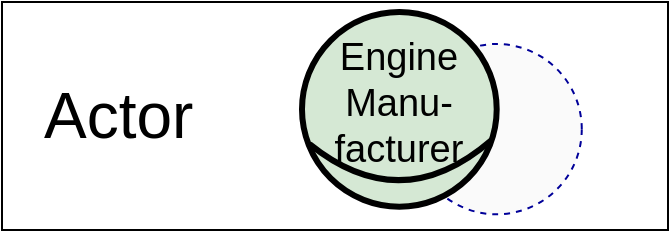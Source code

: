 <mxfile version="14.1.8" type="device" pages="16"><diagram name="iRL-manu-ent-1-actor" id="lrQCM1Hvvk60PSm_WDTy"><mxGraphModel dx="4487" dy="5063" grid="1" gridSize="10" guides="1" tooltips="1" connect="1" arrows="1" fold="1" page="1" pageScale="1" pageWidth="850" pageHeight="1100" math="0" shadow="0"><root><mxCell id="0"/><mxCell id="1" parent="0"/><mxCell id="QxPnQc8yDIyexGX58w-r-1" value="&lt;font style=&quot;font-size: 32px;&quot;&gt;Actor&lt;/font&gt;" style="rounded=0;whiteSpace=wrap;html=1;align=left;fontSize=12;spacingLeft=19;" parent="1" vertex="1"><mxGeometry x="-3186" y="-4220" width="333" height="114" as="geometry"/></mxCell><mxCell id="QxPnQc8yDIyexGX58w-r-2" value="" style="ellipse;whiteSpace=wrap;html=1;aspect=fixed;strokeColor=#000099;fontSize=15;fillColor=#FAFAFA;dashed=1;" parent="1" vertex="1"><mxGeometry x="-2981.27" y="-4199" width="85.16" height="85.16" as="geometry"/></mxCell><mxCell id="QxPnQc8yDIyexGX58w-r-3" value="" style="group;fontSize=8;" parent="1" vertex="1" connectable="0"><mxGeometry x="-3036" y="-4215" width="101" height="103" as="geometry"/></mxCell><mxCell id="QxPnQc8yDIyexGX58w-r-4" value="Engine Manu-facturer" style="ellipse;whiteSpace=wrap;html=1;aspect=fixed;strokeColor=#000000;fontSize=19;rounded=1;strokeWidth=3;fillColor=#d5e8d4;arcSize=50;spacingTop=-5;" parent="QxPnQc8yDIyexGX58w-r-3" vertex="1"><mxGeometry width="97.351" height="97.351" as="geometry"/></mxCell><mxCell id="QxPnQc8yDIyexGX58w-r-5" value="" style="curved=1;endArrow=none;html=1;rounded=0;fontSize=15;edgeStyle=orthogonalEdgeStyle;exitX=0.039;exitY=0.679;exitDx=0;exitDy=0;entryX=0.971;entryY=0.66;entryDx=0;entryDy=0;endFill=0;strokeWidth=3;entryPerimeter=0;exitPerimeter=0;" parent="QxPnQc8yDIyexGX58w-r-3" source="QxPnQc8yDIyexGX58w-r-4" target="QxPnQc8yDIyexGX58w-r-4" edge="1"><mxGeometry width="50" height="50" relative="1" as="geometry"><mxPoint x="188.655" y="86.84" as="sourcePoint"/><mxPoint x="225.177" y="49.792" as="targetPoint"/><Array as="points"><mxPoint x="49.561" y="103"/></Array></mxGeometry></mxCell></root></mxGraphModel></diagram><diagram id="jRgEcZpF6pAmbIoYRc1D" name="iRL-manu-ent-2-actor"><mxGraphModel dx="4487" dy="5063" grid="1" gridSize="10" guides="1" tooltips="1" connect="1" arrows="1" fold="1" page="1" pageScale="1" pageWidth="850" pageHeight="1100" math="0" shadow="0"><root><mxCell id="0"/><mxCell id="1" parent="0"/><mxCell id="NrAC3MUZCRWp1f1-HKcT-1" value="&lt;font style=&quot;font-size: 32px;&quot;&gt;Actor&lt;/font&gt;" style="rounded=0;whiteSpace=wrap;html=1;align=left;fontSize=12;spacingLeft=19;" parent="1" vertex="1"><mxGeometry x="-3176" y="-4210" width="333" height="114" as="geometry"/></mxCell><mxCell id="NrAC3MUZCRWp1f1-HKcT-2" value="" style="ellipse;whiteSpace=wrap;html=1;aspect=fixed;strokeColor=#000099;fontSize=15;fillColor=#FAFAFA;dashed=1;" parent="1" vertex="1"><mxGeometry x="-2971.27" y="-4189" width="85.16" height="85.16" as="geometry"/></mxCell><mxCell id="NrAC3MUZCRWp1f1-HKcT-3" value="" style="group;fontSize=8;" parent="1" vertex="1" connectable="0"><mxGeometry x="-3026" y="-4205" width="101" height="103" as="geometry"/></mxCell><mxCell id="NrAC3MUZCRWp1f1-HKcT-4" value="&lt;font style=&quot;font-size: 18px&quot;&gt;Have Order Fulfilled&lt;/font&gt;" style="ellipse;whiteSpace=wrap;html=1;aspect=fixed;strokeColor=#000000;fontSize=15;rounded=1;strokeWidth=3;fillColor=#d5e8d4;arcSize=50;spacingTop=-5;" parent="NrAC3MUZCRWp1f1-HKcT-3" vertex="1"><mxGeometry width="97.351" height="97.351" as="geometry"/></mxCell><mxCell id="NrAC3MUZCRWp1f1-HKcT-5" value="" style="curved=1;endArrow=none;html=1;rounded=0;fontSize=15;edgeStyle=orthogonalEdgeStyle;exitX=0.039;exitY=0.679;exitDx=0;exitDy=0;entryX=0.971;entryY=0.66;entryDx=0;entryDy=0;endFill=0;strokeWidth=3;entryPerimeter=0;exitPerimeter=0;" parent="NrAC3MUZCRWp1f1-HKcT-3" source="NrAC3MUZCRWp1f1-HKcT-4" target="NrAC3MUZCRWp1f1-HKcT-4" edge="1"><mxGeometry width="50" height="50" relative="1" as="geometry"><mxPoint x="188.655" y="86.84" as="sourcePoint"/><mxPoint x="225.177" y="49.792" as="targetPoint"/><Array as="points"><mxPoint x="49.561" y="103"/></Array></mxGeometry></mxCell></root></mxGraphModel></diagram><diagram id="zBmDgi2XzJmhAONFBeY-" name="iRL-manu-ent-3-actor"><mxGraphModel dx="4487" dy="5063" grid="1" gridSize="10" guides="1" tooltips="1" connect="1" arrows="1" fold="1" page="1" pageScale="1" pageWidth="850" pageHeight="1100" math="0" shadow="0"><root><mxCell id="0"/><mxCell id="1" parent="0"/><mxCell id="TftM9c1Bbqkg2rwri2Jq-1" value="&lt;font style=&quot;font-size: 32px;&quot;&gt;Actor&lt;/font&gt;" style="rounded=0;whiteSpace=wrap;html=1;align=left;fontSize=12;spacingLeft=19;" parent="1" vertex="1"><mxGeometry x="-3186" y="-4220" width="333" height="114" as="geometry"/></mxCell><mxCell id="TftM9c1Bbqkg2rwri2Jq-2" value="" style="ellipse;whiteSpace=wrap;html=1;aspect=fixed;strokeColor=#000099;fontSize=15;fillColor=#FAFAFA;dashed=1;" parent="1" vertex="1"><mxGeometry x="-2981.27" y="-4199" width="85.16" height="85.16" as="geometry"/></mxCell><mxCell id="TftM9c1Bbqkg2rwri2Jq-3" value="" style="group;fontSize=8;" parent="1" vertex="1" connectable="0"><mxGeometry x="-3036" y="-4215" width="101" height="103" as="geometry"/></mxCell><mxCell id="TftM9c1Bbqkg2rwri2Jq-4" value="Acquire Parts" style="ellipse;whiteSpace=wrap;html=1;aspect=fixed;strokeColor=#000000;fontSize=19;rounded=1;strokeWidth=3;fillColor=#d5e8d4;arcSize=50;spacingTop=-5;" parent="TftM9c1Bbqkg2rwri2Jq-3" vertex="1"><mxGeometry width="97.351" height="97.351" as="geometry"/></mxCell><mxCell id="TftM9c1Bbqkg2rwri2Jq-5" value="" style="curved=1;endArrow=none;html=1;rounded=0;fontSize=15;edgeStyle=orthogonalEdgeStyle;exitX=0.039;exitY=0.679;exitDx=0;exitDy=0;entryX=0.971;entryY=0.66;entryDx=0;entryDy=0;endFill=0;strokeWidth=3;entryPerimeter=0;exitPerimeter=0;" parent="TftM9c1Bbqkg2rwri2Jq-3" source="TftM9c1Bbqkg2rwri2Jq-4" target="TftM9c1Bbqkg2rwri2Jq-4" edge="1"><mxGeometry width="50" height="50" relative="1" as="geometry"><mxPoint x="188.655" y="86.84" as="sourcePoint"/><mxPoint x="225.177" y="49.792" as="targetPoint"/><Array as="points"><mxPoint x="49.561" y="103"/></Array></mxGeometry></mxCell></root></mxGraphModel></diagram><diagram id="1IxjrtlEPSZ1EHy36e9s" name="iRL-manu-ent-4-actor"><mxGraphModel dx="4487" dy="5063" grid="1" gridSize="10" guides="1" tooltips="1" connect="1" arrows="1" fold="1" page="1" pageScale="1" pageWidth="850" pageHeight="1100" math="0" shadow="0"><root><mxCell id="0"/><mxCell id="1" parent="0"/><mxCell id="ouCBXoH04hSTt2_q1DHt-1" value="&lt;font style=&quot;font-size: 32px;&quot;&gt;Actor&lt;/font&gt;" style="rounded=0;whiteSpace=wrap;html=1;align=left;fontSize=12;spacingLeft=19;" parent="1" vertex="1"><mxGeometry x="-3186" y="-4220" width="333" height="114" as="geometry"/></mxCell><mxCell id="ouCBXoH04hSTt2_q1DHt-2" value="" style="ellipse;whiteSpace=wrap;html=1;aspect=fixed;strokeColor=#000099;fontSize=15;fillColor=#FAFAFA;dashed=1;" parent="1" vertex="1"><mxGeometry x="-2981.27" y="-4199" width="85.16" height="85.16" as="geometry"/></mxCell><mxCell id="ouCBXoH04hSTt2_q1DHt-3" value="" style="group;fontSize=8;" parent="1" vertex="1" connectable="0"><mxGeometry x="-3036" y="-4215" width="101" height="103" as="geometry"/></mxCell><mxCell id="ouCBXoH04hSTt2_q1DHt-4" value="&lt;font style=&quot;font-size: 15px&quot;&gt;Have Engine Assembled&lt;/font&gt;" style="ellipse;whiteSpace=wrap;html=1;aspect=fixed;strokeColor=#000000;fontSize=19;rounded=1;strokeWidth=3;fillColor=#d5e8d4;arcSize=50;spacingTop=-5;" parent="ouCBXoH04hSTt2_q1DHt-3" vertex="1"><mxGeometry width="97.351" height="97.351" as="geometry"/></mxCell><mxCell id="ouCBXoH04hSTt2_q1DHt-5" value="" style="curved=1;endArrow=none;html=1;rounded=0;fontSize=15;edgeStyle=orthogonalEdgeStyle;exitX=0.039;exitY=0.679;exitDx=0;exitDy=0;entryX=0.971;entryY=0.66;entryDx=0;entryDy=0;endFill=0;strokeWidth=3;entryPerimeter=0;exitPerimeter=0;" parent="ouCBXoH04hSTt2_q1DHt-3" source="ouCBXoH04hSTt2_q1DHt-4" target="ouCBXoH04hSTt2_q1DHt-4" edge="1"><mxGeometry width="50" height="50" relative="1" as="geometry"><mxPoint x="188.655" y="86.84" as="sourcePoint"/><mxPoint x="225.177" y="49.792" as="targetPoint"/><Array as="points"><mxPoint x="49.561" y="103"/></Array></mxGeometry></mxCell></root></mxGraphModel></diagram><diagram id="mF4jjamFUtdUcgxOceSQ" name="iRL-manu-ent-5-actor"><mxGraphModel dx="4487" dy="5063" grid="1" gridSize="10" guides="1" tooltips="1" connect="1" arrows="1" fold="1" page="1" pageScale="1" pageWidth="850" pageHeight="1100" math="0" shadow="0"><root><mxCell id="0"/><mxCell id="1" parent="0"/><mxCell id="8mA-nymLvweJL0XG8d-8-1" value="&lt;font style=&quot;font-size: 32px;&quot;&gt;Actor&lt;/font&gt;" style="rounded=0;whiteSpace=wrap;html=1;align=left;fontSize=12;spacingLeft=19;" parent="1" vertex="1"><mxGeometry x="-3186" y="-4220" width="333" height="114" as="geometry"/></mxCell><mxCell id="8mA-nymLvweJL0XG8d-8-2" value="" style="ellipse;whiteSpace=wrap;html=1;aspect=fixed;strokeColor=#000099;fontSize=15;fillColor=#FAFAFA;dashed=1;" parent="1" vertex="1"><mxGeometry x="-2981.27" y="-4199" width="85.16" height="85.16" as="geometry"/></mxCell><mxCell id="8mA-nymLvweJL0XG8d-8-3" value="" style="group;fontSize=8;" parent="1" vertex="1" connectable="0"><mxGeometry x="-3036" y="-4215" width="101" height="103" as="geometry"/></mxCell><mxCell id="8mA-nymLvweJL0XG8d-8-4" value="&lt;font style=&quot;font-size: 17px&quot;&gt;Assemble Engine in House&lt;/font&gt;" style="ellipse;whiteSpace=wrap;html=1;aspect=fixed;strokeColor=#000000;fontSize=19;rounded=1;strokeWidth=3;fillColor=#d5e8d4;arcSize=50;spacingTop=-5;" parent="8mA-nymLvweJL0XG8d-8-3" vertex="1"><mxGeometry width="97.351" height="97.351" as="geometry"/></mxCell><mxCell id="8mA-nymLvweJL0XG8d-8-5" value="" style="curved=1;endArrow=none;html=1;rounded=0;fontSize=15;edgeStyle=orthogonalEdgeStyle;exitX=0.039;exitY=0.679;exitDx=0;exitDy=0;entryX=0.971;entryY=0.66;entryDx=0;entryDy=0;endFill=0;strokeWidth=3;entryPerimeter=0;exitPerimeter=0;" parent="8mA-nymLvweJL0XG8d-8-3" source="8mA-nymLvweJL0XG8d-8-4" target="8mA-nymLvweJL0XG8d-8-4" edge="1"><mxGeometry width="50" height="50" relative="1" as="geometry"><mxPoint x="188.655" y="86.84" as="sourcePoint"/><mxPoint x="225.177" y="49.792" as="targetPoint"/><Array as="points"><mxPoint x="49.561" y="103"/></Array></mxGeometry></mxCell></root></mxGraphModel></diagram><diagram id="vYKbGq_c37cxqWt-kweQ" name="iRL-manu-ent-6-actor"><mxGraphModel dx="4487" dy="5063" grid="1" gridSize="10" guides="1" tooltips="1" connect="1" arrows="1" fold="1" page="1" pageScale="1" pageWidth="850" pageHeight="1100" math="0" shadow="0"><root><mxCell id="0"/><mxCell id="1" parent="0"/><mxCell id="mrJYHwInhP1qI7rhlZyq-1" value="&lt;font style=&quot;font-size: 32px;&quot;&gt;Actor&lt;/font&gt;" style="rounded=0;whiteSpace=wrap;html=1;align=left;fontSize=12;spacingLeft=19;" parent="1" vertex="1"><mxGeometry x="-3186" y="-4220" width="333" height="114" as="geometry"/></mxCell><mxCell id="mrJYHwInhP1qI7rhlZyq-2" value="" style="ellipse;whiteSpace=wrap;html=1;aspect=fixed;strokeColor=#000099;fontSize=15;fillColor=#FAFAFA;dashed=1;" parent="1" vertex="1"><mxGeometry x="-2981.27" y="-4199" width="85.16" height="85.16" as="geometry"/></mxCell><mxCell id="mrJYHwInhP1qI7rhlZyq-3" value="" style="group;fontSize=8;" parent="1" vertex="1" connectable="0"><mxGeometry x="-3036" y="-4215" width="101" height="103" as="geometry"/></mxCell><mxCell id="mrJYHwInhP1qI7rhlZyq-4" value="Outsource Assembly" style="ellipse;whiteSpace=wrap;html=1;aspect=fixed;strokeColor=#000000;fontSize=19;rounded=1;strokeWidth=3;fillColor=#d5e8d4;arcSize=50;spacingTop=-5;" parent="mrJYHwInhP1qI7rhlZyq-3" vertex="1"><mxGeometry width="97.351" height="97.351" as="geometry"/></mxCell><mxCell id="mrJYHwInhP1qI7rhlZyq-5" value="" style="curved=1;endArrow=none;html=1;rounded=0;fontSize=15;edgeStyle=orthogonalEdgeStyle;exitX=0.039;exitY=0.679;exitDx=0;exitDy=0;entryX=0.971;entryY=0.66;entryDx=0;entryDy=0;endFill=0;strokeWidth=3;entryPerimeter=0;exitPerimeter=0;" parent="mrJYHwInhP1qI7rhlZyq-3" source="mrJYHwInhP1qI7rhlZyq-4" target="mrJYHwInhP1qI7rhlZyq-4" edge="1"><mxGeometry width="50" height="50" relative="1" as="geometry"><mxPoint x="188.655" y="86.84" as="sourcePoint"/><mxPoint x="225.177" y="49.792" as="targetPoint"/><Array as="points"><mxPoint x="49.561" y="103"/></Array></mxGeometry></mxCell></root></mxGraphModel></diagram><diagram id="Au_eIEvgqQtElC9Wct7o" name="iRL-manu-ent-7-actor"><mxGraphModel dx="4487" dy="5063" grid="1" gridSize="10" guides="1" tooltips="1" connect="1" arrows="1" fold="1" page="1" pageScale="1" pageWidth="850" pageHeight="1100" math="0" shadow="0"><root><mxCell id="0"/><mxCell id="1" parent="0"/><mxCell id="blpezCesBuhz7JM-coOS-1" value="&lt;font style=&quot;font-size: 32px;&quot;&gt;Actor&lt;/font&gt;" style="rounded=0;whiteSpace=wrap;html=1;align=left;fontSize=12;spacingLeft=19;" parent="1" vertex="1"><mxGeometry x="-3186" y="-4220" width="333" height="114" as="geometry"/></mxCell><mxCell id="blpezCesBuhz7JM-coOS-2" value="" style="ellipse;whiteSpace=wrap;html=1;aspect=fixed;strokeColor=#000099;fontSize=15;fillColor=#FAFAFA;dashed=1;" parent="1" vertex="1"><mxGeometry x="-2981.27" y="-4199" width="85.16" height="85.16" as="geometry"/></mxCell><mxCell id="blpezCesBuhz7JM-coOS-3" value="" style="group;fontSize=8;" parent="1" vertex="1" connectable="0"><mxGeometry x="-3036" y="-4215" width="101" height="103" as="geometry"/></mxCell><mxCell id="blpezCesBuhz7JM-coOS-4" value="Parts Acquired in Time" style="ellipse;whiteSpace=wrap;html=1;aspect=fixed;strokeColor=#000000;fontSize=19;rounded=1;strokeWidth=3;fillColor=#d5e8d4;arcSize=50;spacingTop=-5;" parent="blpezCesBuhz7JM-coOS-3" vertex="1"><mxGeometry width="97.351" height="97.351" as="geometry"/></mxCell><mxCell id="blpezCesBuhz7JM-coOS-5" value="" style="curved=1;endArrow=none;html=1;rounded=0;fontSize=15;edgeStyle=orthogonalEdgeStyle;exitX=0.039;exitY=0.679;exitDx=0;exitDy=0;entryX=0.971;entryY=0.66;entryDx=0;entryDy=0;endFill=0;strokeWidth=3;entryPerimeter=0;exitPerimeter=0;" parent="blpezCesBuhz7JM-coOS-3" source="blpezCesBuhz7JM-coOS-4" target="blpezCesBuhz7JM-coOS-4" edge="1"><mxGeometry width="50" height="50" relative="1" as="geometry"><mxPoint x="188.655" y="86.84" as="sourcePoint"/><mxPoint x="225.177" y="49.792" as="targetPoint"/><Array as="points"><mxPoint x="49.561" y="103"/></Array></mxGeometry></mxCell></root></mxGraphModel></diagram><diagram id="4KhcXFip8CfWlh6ND8Yw" name="iRL-manu-ent-8-actor"><mxGraphModel dx="4487" dy="5063" grid="1" gridSize="10" guides="1" tooltips="1" connect="1" arrows="1" fold="1" page="1" pageScale="1" pageWidth="850" pageHeight="1100" math="0" shadow="0"><root><mxCell id="0"/><mxCell id="1" parent="0"/><mxCell id="fNmR7273cgofJ-scvBRA-1" value="&lt;font style=&quot;font-size: 32px;&quot;&gt;Actor&lt;/font&gt;" style="rounded=0;whiteSpace=wrap;html=1;align=left;fontSize=12;spacingLeft=19;" parent="1" vertex="1"><mxGeometry x="-3186" y="-4220" width="333" height="114" as="geometry"/></mxCell><mxCell id="fNmR7273cgofJ-scvBRA-2" value="" style="ellipse;whiteSpace=wrap;html=1;aspect=fixed;strokeColor=#000099;fontSize=15;fillColor=#FAFAFA;dashed=1;" parent="1" vertex="1"><mxGeometry x="-2981.27" y="-4199" width="85.16" height="85.16" as="geometry"/></mxCell><mxCell id="fNmR7273cgofJ-scvBRA-3" value="" style="group;fontSize=8;" parent="1" vertex="1" connectable="0"><mxGeometry x="-3036" y="-4215" width="101" height="103" as="geometry"/></mxCell><mxCell id="fNmR7273cgofJ-scvBRA-4" value="Parts Acquired Late" style="ellipse;whiteSpace=wrap;html=1;aspect=fixed;strokeColor=#000000;fontSize=19;rounded=1;strokeWidth=3;fillColor=#d5e8d4;arcSize=50;spacingTop=-5;" parent="fNmR7273cgofJ-scvBRA-3" vertex="1"><mxGeometry width="97.351" height="97.351" as="geometry"/></mxCell><mxCell id="fNmR7273cgofJ-scvBRA-5" value="" style="curved=1;endArrow=none;html=1;rounded=0;fontSize=15;edgeStyle=orthogonalEdgeStyle;exitX=0.039;exitY=0.679;exitDx=0;exitDy=0;entryX=0.971;entryY=0.66;entryDx=0;entryDy=0;endFill=0;strokeWidth=3;entryPerimeter=0;exitPerimeter=0;" parent="fNmR7273cgofJ-scvBRA-3" source="fNmR7273cgofJ-scvBRA-4" target="fNmR7273cgofJ-scvBRA-4" edge="1"><mxGeometry width="50" height="50" relative="1" as="geometry"><mxPoint x="188.655" y="86.84" as="sourcePoint"/><mxPoint x="225.177" y="49.792" as="targetPoint"/><Array as="points"><mxPoint x="49.561" y="103"/></Array></mxGeometry></mxCell></root></mxGraphModel></diagram><diagram id="FeQZBwoRJbgXJpnwxUOL" name="iRL-manu-ent-9-actor"><mxGraphModel dx="4487" dy="5063" grid="1" gridSize="10" guides="1" tooltips="1" connect="1" arrows="1" fold="1" page="1" pageScale="1" pageWidth="850" pageHeight="1100" math="0" shadow="0"><root><mxCell id="0"/><mxCell id="1" parent="0"/><mxCell id="yPapcjodpzNH2IZ7EC2Z-1" value="&lt;font style=&quot;font-size: 32px;&quot;&gt;Actor&lt;/font&gt;" style="rounded=0;whiteSpace=wrap;html=1;align=left;fontSize=12;spacingLeft=19;" parent="1" vertex="1"><mxGeometry x="-3186" y="-4220" width="333" height="114" as="geometry"/></mxCell><mxCell id="yPapcjodpzNH2IZ7EC2Z-2" value="" style="ellipse;whiteSpace=wrap;html=1;aspect=fixed;strokeColor=#000099;fontSize=15;fillColor=#FAFAFA;dashed=1;" parent="1" vertex="1"><mxGeometry x="-2981.27" y="-4199" width="85.16" height="85.16" as="geometry"/></mxCell><mxCell id="yPapcjodpzNH2IZ7EC2Z-3" value="" style="group;fontSize=8;" parent="1" vertex="1" connectable="0"><mxGeometry x="-3036" y="-4215" width="101" height="103" as="geometry"/></mxCell><mxCell id="yPapcjodpzNH2IZ7EC2Z-4" value="&lt;font style=&quot;font-size: 16px&quot;&gt;Parts Never Acquired&lt;/font&gt;" style="ellipse;whiteSpace=wrap;html=1;aspect=fixed;strokeColor=#000000;fontSize=19;rounded=1;strokeWidth=3;fillColor=#d5e8d4;arcSize=50;spacingTop=-5;" parent="yPapcjodpzNH2IZ7EC2Z-3" vertex="1"><mxGeometry width="97.351" height="97.351" as="geometry"/></mxCell><mxCell id="yPapcjodpzNH2IZ7EC2Z-5" value="" style="curved=1;endArrow=none;html=1;rounded=0;fontSize=15;edgeStyle=orthogonalEdgeStyle;exitX=0.039;exitY=0.679;exitDx=0;exitDy=0;entryX=0.971;entryY=0.66;entryDx=0;entryDy=0;endFill=0;strokeWidth=3;entryPerimeter=0;exitPerimeter=0;" parent="yPapcjodpzNH2IZ7EC2Z-3" source="yPapcjodpzNH2IZ7EC2Z-4" target="yPapcjodpzNH2IZ7EC2Z-4" edge="1"><mxGeometry width="50" height="50" relative="1" as="geometry"><mxPoint x="188.655" y="86.84" as="sourcePoint"/><mxPoint x="225.177" y="49.792" as="targetPoint"/><Array as="points"><mxPoint x="49.561" y="103"/></Array></mxGeometry></mxCell></root></mxGraphModel></diagram><diagram id="P1F7y5oBeZOF15YZMAfe" name="iRL-manu-ent-10-actor"><mxGraphModel dx="4487" dy="5063" grid="1" gridSize="10" guides="1" tooltips="1" connect="1" arrows="1" fold="1" page="1" pageScale="1" pageWidth="850" pageHeight="1100" math="0" shadow="0"><root><mxCell id="0"/><mxCell id="1" parent="0"/><mxCell id="dRTuVK1wiKeNEfGBIGiJ-1" value="&lt;font style=&quot;font-size: 32px;&quot;&gt;Actor&lt;/font&gt;" style="rounded=0;whiteSpace=wrap;html=1;align=left;fontSize=12;spacingLeft=19;" parent="1" vertex="1"><mxGeometry x="-3186" y="-4220" width="333" height="114" as="geometry"/></mxCell><mxCell id="dRTuVK1wiKeNEfGBIGiJ-2" value="" style="ellipse;whiteSpace=wrap;html=1;aspect=fixed;strokeColor=#000099;fontSize=15;fillColor=#FAFAFA;dashed=1;" parent="1" vertex="1"><mxGeometry x="-2981.27" y="-4199" width="85.16" height="85.16" as="geometry"/></mxCell><mxCell id="dRTuVK1wiKeNEfGBIGiJ-3" value="" style="group;fontSize=8;" parent="1" vertex="1" connectable="0"><mxGeometry x="-3050" y="-4220" width="115" height="108" as="geometry"/></mxCell><mxCell id="dRTuVK1wiKeNEfGBIGiJ-4" value="Order is Cancelled" style="ellipse;whiteSpace=wrap;html=1;aspect=fixed;strokeColor=#000000;fontSize=17;rounded=1;strokeWidth=3;fillColor=#d5e8d4;arcSize=50;spacingTop=-5;" parent="dRTuVK1wiKeNEfGBIGiJ-3" vertex="1"><mxGeometry width="102.077" height="102.077" as="geometry"/></mxCell><mxCell id="dRTuVK1wiKeNEfGBIGiJ-5" value="" style="curved=1;endArrow=none;html=1;rounded=0;fontSize=15;edgeStyle=orthogonalEdgeStyle;exitX=0.039;exitY=0.679;exitDx=0;exitDy=0;entryX=0.971;entryY=0.66;entryDx=0;entryDy=0;endFill=0;strokeWidth=3;entryPerimeter=0;exitPerimeter=0;" parent="dRTuVK1wiKeNEfGBIGiJ-3" source="dRTuVK1wiKeNEfGBIGiJ-4" target="dRTuVK1wiKeNEfGBIGiJ-4" edge="1"><mxGeometry width="50" height="50" relative="1" as="geometry"><mxPoint x="214.805" y="91.055" as="sourcePoint"/><mxPoint x="256.39" y="52.209" as="targetPoint"/><Array as="points"><mxPoint x="56.431" y="108"/></Array></mxGeometry></mxCell></root></mxGraphModel></diagram><diagram id="Xo7n9-qTVo7QPiPUUxzN" name="iRL-manu-ent-11-actor"><mxGraphModel dx="4487" dy="5063" grid="1" gridSize="10" guides="1" tooltips="1" connect="1" arrows="1" fold="1" page="1" pageScale="1" pageWidth="850" pageHeight="1100" math="0" shadow="0"><root><mxCell id="0"/><mxCell id="1" parent="0"/><mxCell id="O5F-3NvOjR4F4nkvv45l-1" value="&lt;font style=&quot;font-size: 32px;&quot;&gt;Actor&lt;/font&gt;" style="rounded=0;whiteSpace=wrap;html=1;align=left;fontSize=12;spacingLeft=19;" parent="1" vertex="1"><mxGeometry x="-3186" y="-4220" width="333" height="114" as="geometry"/></mxCell><mxCell id="O5F-3NvOjR4F4nkvv45l-2" value="" style="ellipse;whiteSpace=wrap;html=1;aspect=fixed;strokeColor=#000099;fontSize=15;fillColor=#FAFAFA;dashed=1;" parent="1" vertex="1"><mxGeometry x="-2981.27" y="-4199" width="85.16" height="85.16" as="geometry"/></mxCell><mxCell id="O5F-3NvOjR4F4nkvv45l-3" value="" style="group;fontSize=8;" parent="1" vertex="1" connectable="0"><mxGeometry x="-3036" y="-4215" width="101" height="103" as="geometry"/></mxCell><mxCell id="O5F-3NvOjR4F4nkvv45l-4" value="Penalty Is Issued" style="ellipse;whiteSpace=wrap;html=1;aspect=fixed;strokeColor=#000000;fontSize=19;rounded=1;strokeWidth=3;fillColor=#d5e8d4;arcSize=50;spacingTop=-5;" parent="O5F-3NvOjR4F4nkvv45l-3" vertex="1"><mxGeometry width="97.351" height="97.351" as="geometry"/></mxCell><mxCell id="O5F-3NvOjR4F4nkvv45l-5" value="" style="curved=1;endArrow=none;html=1;rounded=0;fontSize=15;edgeStyle=orthogonalEdgeStyle;exitX=0.039;exitY=0.679;exitDx=0;exitDy=0;entryX=0.971;entryY=0.66;entryDx=0;entryDy=0;endFill=0;strokeWidth=3;entryPerimeter=0;exitPerimeter=0;" parent="O5F-3NvOjR4F4nkvv45l-3" source="O5F-3NvOjR4F4nkvv45l-4" target="O5F-3NvOjR4F4nkvv45l-4" edge="1"><mxGeometry width="50" height="50" relative="1" as="geometry"><mxPoint x="188.655" y="86.84" as="sourcePoint"/><mxPoint x="225.177" y="49.792" as="targetPoint"/><Array as="points"><mxPoint x="49.561" y="103"/></Array></mxGeometry></mxCell></root></mxGraphModel></diagram><diagram id="enEovX3N7CVmyAMt918q" name="iRL-manu-ent-12-actor"><mxGraphModel dx="4487" dy="5063" grid="1" gridSize="10" guides="1" tooltips="1" connect="1" arrows="1" fold="1" page="1" pageScale="1" pageWidth="850" pageHeight="1100" math="0" shadow="0"><root><mxCell id="0"/><mxCell id="1" parent="0"/><mxCell id="fJD-xGESbzOgbj6WDq1a-1" value="&lt;font style=&quot;font-size: 32px;&quot;&gt;Actor&lt;/font&gt;" style="rounded=0;whiteSpace=wrap;html=1;align=left;fontSize=12;spacingLeft=19;" parent="1" vertex="1"><mxGeometry x="-3186" y="-4220" width="333" height="114" as="geometry"/></mxCell><mxCell id="fJD-xGESbzOgbj6WDq1a-2" value="" style="ellipse;whiteSpace=wrap;html=1;aspect=fixed;strokeColor=#000099;fontSize=15;fillColor=#FAFAFA;dashed=1;" parent="1" vertex="1"><mxGeometry x="-2981.27" y="-4199" width="85.16" height="85.16" as="geometry"/></mxCell><mxCell id="fJD-xGESbzOgbj6WDq1a-3" value="" style="group;fontSize=8;" parent="1" vertex="1" connectable="0"><mxGeometry x="-3036" y="-4215" width="101" height="103" as="geometry"/></mxCell><mxCell id="fJD-xGESbzOgbj6WDq1a-4" value="&lt;font style=&quot;font-size: 16px&quot;&gt;Previous Order was Cancelled&lt;/font&gt;" style="ellipse;whiteSpace=wrap;html=1;aspect=fixed;strokeColor=#000000;fontSize=19;rounded=1;strokeWidth=3;fillColor=#d5e8d4;arcSize=50;spacingTop=-5;" parent="fJD-xGESbzOgbj6WDq1a-3" vertex="1"><mxGeometry width="97.351" height="97.351" as="geometry"/></mxCell><mxCell id="fJD-xGESbzOgbj6WDq1a-5" value="" style="curved=1;endArrow=none;html=1;rounded=0;fontSize=15;edgeStyle=orthogonalEdgeStyle;exitX=0.039;exitY=0.679;exitDx=0;exitDy=0;entryX=0.971;entryY=0.66;entryDx=0;entryDy=0;endFill=0;strokeWidth=3;entryPerimeter=0;exitPerimeter=0;" parent="fJD-xGESbzOgbj6WDq1a-3" source="fJD-xGESbzOgbj6WDq1a-4" target="fJD-xGESbzOgbj6WDq1a-4" edge="1"><mxGeometry width="50" height="50" relative="1" as="geometry"><mxPoint x="188.655" y="86.84" as="sourcePoint"/><mxPoint x="225.177" y="49.792" as="targetPoint"/><Array as="points"><mxPoint x="49.561" y="103"/></Array></mxGeometry></mxCell></root></mxGraphModel></diagram><diagram name="iRL-manu-ent-13-actor" id="P5TjuPJcCvfCDk246iFM"><mxGraphModel dx="4487" dy="5063" grid="1" gridSize="10" guides="1" tooltips="1" connect="1" arrows="1" fold="1" page="1" pageScale="1" pageWidth="850" pageHeight="1100" math="0" shadow="0"><root><mxCell id="KZR2G05XeIorMjJvlH5d-0"/><mxCell id="KZR2G05XeIorMjJvlH5d-1" parent="KZR2G05XeIorMjJvlH5d-0"/><mxCell id="2qV09zhpg8bsETfVS-aF-0" value="&lt;font style=&quot;font-size: 32px;&quot;&gt;Actor&lt;/font&gt;" style="rounded=0;whiteSpace=wrap;html=1;align=left;fontSize=12;spacingLeft=19;" parent="KZR2G05XeIorMjJvlH5d-1" vertex="1"><mxGeometry x="-3186" y="-4220" width="333" height="114" as="geometry"/></mxCell><mxCell id="2qV09zhpg8bsETfVS-aF-1" value="" style="ellipse;whiteSpace=wrap;html=1;aspect=fixed;strokeColor=#000099;fontSize=15;fillColor=#FAFAFA;dashed=1;" parent="KZR2G05XeIorMjJvlH5d-1" vertex="1"><mxGeometry x="-2981.27" y="-4199" width="85.16" height="85.16" as="geometry"/></mxCell><mxCell id="2qV09zhpg8bsETfVS-aF-2" value="" style="group;fontSize=11;" parent="KZR2G05XeIorMjJvlH5d-1" vertex="1" connectable="0"><mxGeometry x="-3036" y="-4215" width="101" height="103" as="geometry"/></mxCell><mxCell id="2qV09zhpg8bsETfVS-aF-3" value="&lt;font style=&quot;font-size: 18px&quot;&gt;Reputation&lt;/font&gt;" style="ellipse;whiteSpace=wrap;html=1;aspect=fixed;strokeColor=#000000;fontSize=14;rounded=1;strokeWidth=3;fillColor=#d5e8d4;arcSize=50;spacingTop=-5;" parent="2qV09zhpg8bsETfVS-aF-2" vertex="1"><mxGeometry width="97.351" height="97.351" as="geometry"/></mxCell><mxCell id="2qV09zhpg8bsETfVS-aF-4" value="" style="curved=1;endArrow=none;html=1;rounded=0;fontSize=15;edgeStyle=orthogonalEdgeStyle;exitX=0.039;exitY=0.679;exitDx=0;exitDy=0;entryX=0.971;entryY=0.66;entryDx=0;entryDy=0;endFill=0;strokeWidth=3;entryPerimeter=0;exitPerimeter=0;" parent="2qV09zhpg8bsETfVS-aF-2" source="2qV09zhpg8bsETfVS-aF-3" target="2qV09zhpg8bsETfVS-aF-3" edge="1"><mxGeometry width="50" height="50" relative="1" as="geometry"><mxPoint x="188.655" y="86.84" as="sourcePoint"/><mxPoint x="225.177" y="49.792" as="targetPoint"/><Array as="points"><mxPoint x="49.561" y="103"/></Array></mxGeometry></mxCell></root></mxGraphModel></diagram><diagram id="KmZoFBOVh3dv930wX-Ls" name="iRL-manu-ent-14-actor"><mxGraphModel dx="4487" dy="5063" grid="1" gridSize="10" guides="1" tooltips="1" connect="1" arrows="1" fold="1" page="1" pageScale="1" pageWidth="850" pageHeight="1100" math="0" shadow="0"><root><mxCell id="0"/><mxCell id="1" parent="0"/><mxCell id="Fu3L9SUvGPgmIwBVfvxn-1" value="&lt;font style=&quot;font-size: 32px;&quot;&gt;Actor&lt;/font&gt;" style="rounded=0;whiteSpace=wrap;html=1;align=left;fontSize=12;spacingLeft=19;" parent="1" vertex="1"><mxGeometry x="-3186" y="-4220" width="333" height="114" as="geometry"/></mxCell><mxCell id="Fu3L9SUvGPgmIwBVfvxn-2" value="" style="ellipse;whiteSpace=wrap;html=1;aspect=fixed;strokeColor=#000099;fontSize=15;fillColor=#FAFAFA;dashed=1;" parent="1" vertex="1"><mxGeometry x="-2981.27" y="-4199" width="85.16" height="85.16" as="geometry"/></mxCell><mxCell id="Fu3L9SUvGPgmIwBVfvxn-3" value="" style="group;fontSize=8;" parent="1" vertex="1" connectable="0"><mxGeometry x="-3041" y="-4210" width="91" height="105" as="geometry"/></mxCell><mxCell id="Fu3L9SUvGPgmIwBVfvxn-4" value="Reputation (previous status)" style="ellipse;whiteSpace=wrap;html=1;aspect=fixed;strokeColor=#000000;fontSize=14;rounded=1;strokeWidth=3;fillColor=#d5e8d4;arcSize=50;spacingTop=-5;" parent="Fu3L9SUvGPgmIwBVfvxn-3" vertex="1"><mxGeometry x="-9.01" width="99.109" height="99.109" as="geometry"/></mxCell><mxCell id="Fu3L9SUvGPgmIwBVfvxn-5" value="" style="curved=1;endArrow=none;html=1;rounded=0;fontSize=15;edgeStyle=orthogonalEdgeStyle;exitX=0.039;exitY=0.679;exitDx=0;exitDy=0;entryX=0.971;entryY=0.66;entryDx=0;entryDy=0;endFill=0;strokeWidth=3;entryPerimeter=0;exitPerimeter=0;" parent="Fu3L9SUvGPgmIwBVfvxn-3" source="Fu3L9SUvGPgmIwBVfvxn-4" target="Fu3L9SUvGPgmIwBVfvxn-4" edge="1"><mxGeometry width="50" height="50" relative="1" as="geometry"><mxPoint x="169.976" y="80.692" as="sourcePoint"/><mxPoint x="202.883" y="46.267" as="targetPoint"/><Array as="points"><mxPoint x="39.644" y="109.646"/></Array></mxGeometry></mxCell></root></mxGraphModel></diagram><diagram id="3QKNNE2APIHBPRw8s6L6" name="iRL-manu-ent-15-actor"><mxGraphModel dx="4578" dy="5078" grid="1" gridSize="10" guides="1" tooltips="1" connect="1" arrows="1" fold="1" page="1" pageScale="1" pageWidth="850" pageHeight="1100" math="0" shadow="0"><root><mxCell id="0_-N5ORnLiiRdVWIz8OO-0"/><mxCell id="0_-N5ORnLiiRdVWIz8OO-1" parent="0_-N5ORnLiiRdVWIz8OO-0"/><mxCell id="BwHLCoB9gzFwjnV0CqVQ-0" value="&lt;font style=&quot;font-size: 32px;&quot;&gt;Actor&lt;/font&gt;" style="rounded=0;whiteSpace=wrap;html=1;align=left;fontSize=12;spacingLeft=19;" vertex="1" parent="0_-N5ORnLiiRdVWIz8OO-1"><mxGeometry x="-3186" y="-4220" width="333" height="114" as="geometry"/></mxCell><mxCell id="BwHLCoB9gzFwjnV0CqVQ-1" value="" style="ellipse;whiteSpace=wrap;html=1;aspect=fixed;strokeColor=#000099;fontSize=15;fillColor=#FAFAFA;dashed=1;" vertex="1" parent="0_-N5ORnLiiRdVWIz8OO-1"><mxGeometry x="-2981.27" y="-4199" width="85.16" height="85.16" as="geometry"/></mxCell><mxCell id="BwHLCoB9gzFwjnV0CqVQ-2" value="" style="group;fontSize=8;" vertex="1" connectable="0" parent="0_-N5ORnLiiRdVWIz8OO-1"><mxGeometry x="-3041" y="-4210" width="91" height="105" as="geometry"/></mxCell><mxCell id="BwHLCoB9gzFwjnV0CqVQ-3" value="Good Quality Construction" style="ellipse;whiteSpace=wrap;html=1;aspect=fixed;strokeColor=#000000;fontSize=14;rounded=1;strokeWidth=3;fillColor=#d5e8d4;arcSize=50;spacingTop=-5;" vertex="1" parent="BwHLCoB9gzFwjnV0CqVQ-2"><mxGeometry x="-9.01" width="99.109" height="99.109" as="geometry"/></mxCell><mxCell id="BwHLCoB9gzFwjnV0CqVQ-4" value="" style="curved=1;endArrow=none;html=1;rounded=0;fontSize=15;edgeStyle=orthogonalEdgeStyle;exitX=0.039;exitY=0.679;exitDx=0;exitDy=0;entryX=0.971;entryY=0.66;entryDx=0;entryDy=0;endFill=0;strokeWidth=3;entryPerimeter=0;exitPerimeter=0;" edge="1" parent="BwHLCoB9gzFwjnV0CqVQ-2" source="BwHLCoB9gzFwjnV0CqVQ-3" target="BwHLCoB9gzFwjnV0CqVQ-3"><mxGeometry width="50" height="50" relative="1" as="geometry"><mxPoint x="169.976" y="80.692" as="sourcePoint"/><mxPoint x="202.883" y="46.267" as="targetPoint"/><Array as="points"><mxPoint x="39.644" y="109.646"/></Array></mxGeometry></mxCell></root></mxGraphModel></diagram><diagram id="oiNg32vXwhrDElEfTfN3" name="iRL-manu-ent-16-actor"><mxGraphModel dx="4578" dy="5078" grid="1" gridSize="10" guides="1" tooltips="1" connect="1" arrows="1" fold="1" page="1" pageScale="1" pageWidth="850" pageHeight="1100" math="0" shadow="0"><root><mxCell id="m9psJ-DJy2LZXufLtVGE-0"/><mxCell id="m9psJ-DJy2LZXufLtVGE-1" parent="m9psJ-DJy2LZXufLtVGE-0"/><mxCell id="7phPC_KqDpzFsZbH5bS7-0" value="&lt;font style=&quot;font-size: 32px;&quot;&gt;Actor&lt;/font&gt;" style="rounded=0;whiteSpace=wrap;html=1;align=left;fontSize=12;spacingLeft=19;" vertex="1" parent="m9psJ-DJy2LZXufLtVGE-1"><mxGeometry x="-3186" y="-4220" width="333" height="114" as="geometry"/></mxCell><mxCell id="7phPC_KqDpzFsZbH5bS7-1" value="" style="ellipse;whiteSpace=wrap;html=1;aspect=fixed;strokeColor=#000099;fontSize=15;fillColor=#FAFAFA;dashed=1;" vertex="1" parent="m9psJ-DJy2LZXufLtVGE-1"><mxGeometry x="-2981.27" y="-4199" width="85.16" height="85.16" as="geometry"/></mxCell><mxCell id="7phPC_KqDpzFsZbH5bS7-2" value="" style="group;fontSize=8;" vertex="1" connectable="0" parent="m9psJ-DJy2LZXufLtVGE-1"><mxGeometry x="-3041" y="-4210" width="91" height="105" as="geometry"/></mxCell><mxCell id="7phPC_KqDpzFsZbH5bS7-3" value="Bad Quality Construction" style="ellipse;whiteSpace=wrap;html=1;aspect=fixed;strokeColor=#000000;fontSize=14;rounded=1;strokeWidth=3;fillColor=#d5e8d4;arcSize=50;spacingTop=-5;" vertex="1" parent="7phPC_KqDpzFsZbH5bS7-2"><mxGeometry x="-9.01" width="99.109" height="99.109" as="geometry"/></mxCell><mxCell id="7phPC_KqDpzFsZbH5bS7-4" value="" style="curved=1;endArrow=none;html=1;rounded=0;fontSize=15;edgeStyle=orthogonalEdgeStyle;exitX=0.039;exitY=0.679;exitDx=0;exitDy=0;entryX=0.971;entryY=0.66;entryDx=0;entryDy=0;endFill=0;strokeWidth=3;entryPerimeter=0;exitPerimeter=0;" edge="1" parent="7phPC_KqDpzFsZbH5bS7-2" source="7phPC_KqDpzFsZbH5bS7-3" target="7phPC_KqDpzFsZbH5bS7-3"><mxGeometry width="50" height="50" relative="1" as="geometry"><mxPoint x="169.976" y="80.692" as="sourcePoint"/><mxPoint x="202.883" y="46.267" as="targetPoint"/><Array as="points"><mxPoint x="39.644" y="109.646"/></Array></mxGeometry></mxCell></root></mxGraphModel></diagram></mxfile>